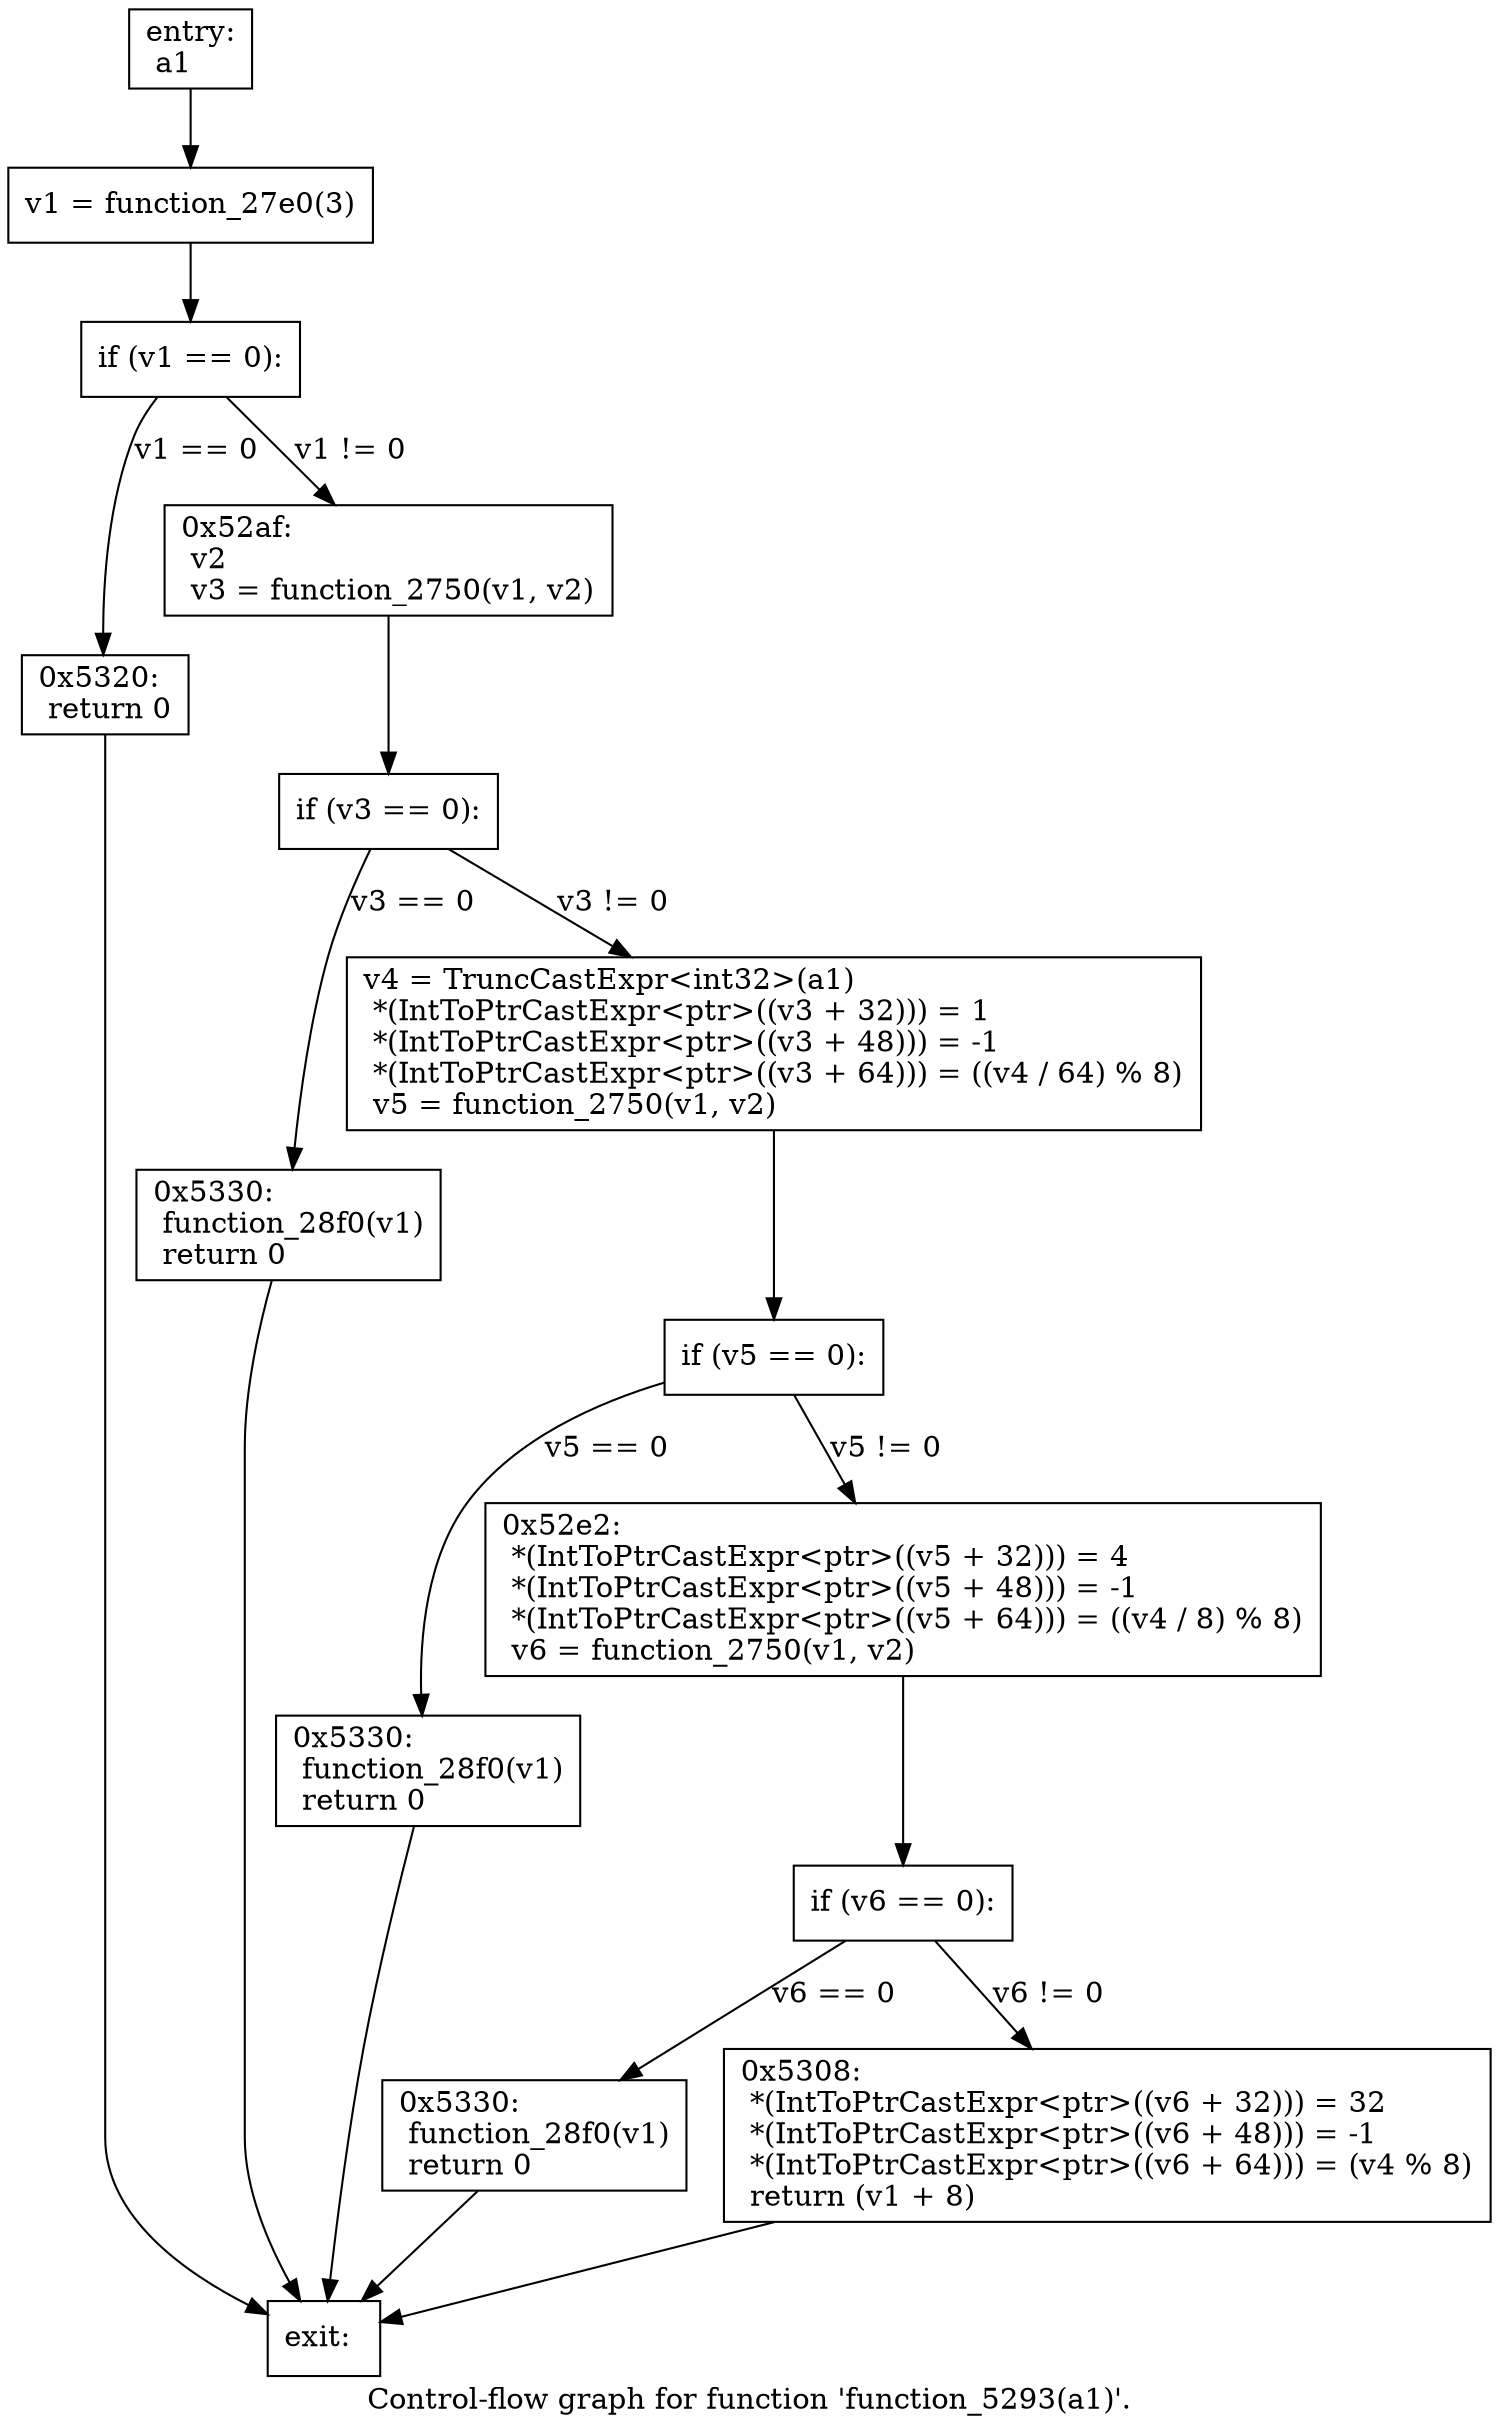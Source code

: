 digraph "Control-flow graph for function 'function_5293(a1)'." {
  label="Control-flow graph for function 'function_5293(a1)'.";
  node [shape=record];

  Node081A61D0 [label="{entry:\l  a1\l}"];
  Node081A61D0 -> Node081A6770;
  Node081A6770 [label="{  v1 = function_27e0(3)\l}"];
  Node081A6770 -> Node081A6698;
  Node081A6698 [label="{  if (v1 == 0):\l}"];
  Node081A6698 -> Node081A6800 [label="v1 == 0"];
  Node081A6698 -> Node081A6C80 [label="v1 != 0"];
  Node081A6800 [label="{0x5320:\l  return 0\l}"];
  Node081A6800 -> Node081A5D98;
  Node081A6C80 [label="{0x52af:\l  v2\l  v3 = function_2750(v1, v2)\l}"];
  Node081A6C80 -> Node081A6C38;
  Node081A5D98 [label="{exit:\l}"];
  Node081A6C38 [label="{  if (v3 == 0):\l}"];
  Node081A6C38 -> Node081A66E0 [label="v3 == 0"];
  Node081A6C38 -> Node081A64E8 [label="v3 != 0"];
  Node081A66E0 [label="{0x5330:\l  function_28f0(v1)\l  return 0\l}"];
  Node081A66E0 -> Node081A5D98;
  Node081A64E8 [label="{  v4 = TruncCastExpr\<int32\>(a1)\l  *(IntToPtrCastExpr\<ptr\>((v3 + 32))) = 1\l  *(IntToPtrCastExpr\<ptr\>((v3 + 48))) = -1\l  *(IntToPtrCastExpr\<ptr\>((v3 + 64))) = ((v4 / 64) % 8)\l  v5 = function_2750(v1, v2)\l}"];
  Node081A64E8 -> Node081A5B58;
  Node081A5B58 [label="{  if (v5 == 0):\l}"];
  Node081A5B58 -> Node081A6530 [label="v5 == 0"];
  Node081A5B58 -> Node081A6890 [label="v5 != 0"];
  Node081A6530 [label="{0x5330:\l  function_28f0(v1)\l  return 0\l}"];
  Node081A6530 -> Node081A5D98;
  Node081A6890 [label="{0x52e2:\l  *(IntToPtrCastExpr\<ptr\>((v5 + 32))) = 4\l  *(IntToPtrCastExpr\<ptr\>((v5 + 48))) = -1\l  *(IntToPtrCastExpr\<ptr\>((v5 + 64))) = ((v4 / 8) % 8)\l  v6 = function_2750(v1, v2)\l}"];
  Node081A6890 -> Node081A68D8;
  Node081A68D8 [label="{  if (v6 == 0):\l}"];
  Node081A68D8 -> Node081A64A0 [label="v6 == 0"];
  Node081A68D8 -> Node081A6BA8 [label="v6 != 0"];
  Node081A64A0 [label="{0x5330:\l  function_28f0(v1)\l  return 0\l}"];
  Node081A64A0 -> Node081A5D98;
  Node081A6BA8 [label="{0x5308:\l  *(IntToPtrCastExpr\<ptr\>((v6 + 32))) = 32\l  *(IntToPtrCastExpr\<ptr\>((v6 + 48))) = -1\l  *(IntToPtrCastExpr\<ptr\>((v6 + 64))) = (v4 % 8)\l  return (v1 + 8)\l}"];
  Node081A6BA8 -> Node081A5D98;

}
